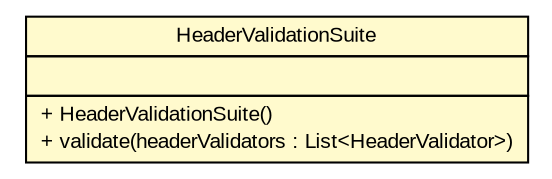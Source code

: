 #!/usr/local/bin/dot
#
# Class diagram 
# Generated by UMLGraph version R5_6 (http://www.umlgraph.org/)
#

digraph G {
	edge [fontname="arial",fontsize=10,labelfontname="arial",labelfontsize=10];
	node [fontname="arial",fontsize=10,shape=plaintext];
	nodesep=0.25;
	ranksep=0.5;
	// br.gov.to.sefaz.arr.processamento.validation.HeaderValidationSuite
	c70028 [label=<<table title="br.gov.to.sefaz.arr.processamento.validation.HeaderValidationSuite" border="0" cellborder="1" cellspacing="0" cellpadding="2" port="p" bgcolor="lemonChiffon" href="./HeaderValidationSuite.html">
		<tr><td><table border="0" cellspacing="0" cellpadding="1">
<tr><td align="center" balign="center"> HeaderValidationSuite </td></tr>
		</table></td></tr>
		<tr><td><table border="0" cellspacing="0" cellpadding="1">
<tr><td align="left" balign="left">  </td></tr>
		</table></td></tr>
		<tr><td><table border="0" cellspacing="0" cellpadding="1">
<tr><td align="left" balign="left"> + HeaderValidationSuite() </td></tr>
<tr><td align="left" balign="left"> + validate(headerValidators : List&lt;HeaderValidator&gt;) </td></tr>
		</table></td></tr>
		</table>>, URL="./HeaderValidationSuite.html", fontname="arial", fontcolor="black", fontsize=10.0];
}

